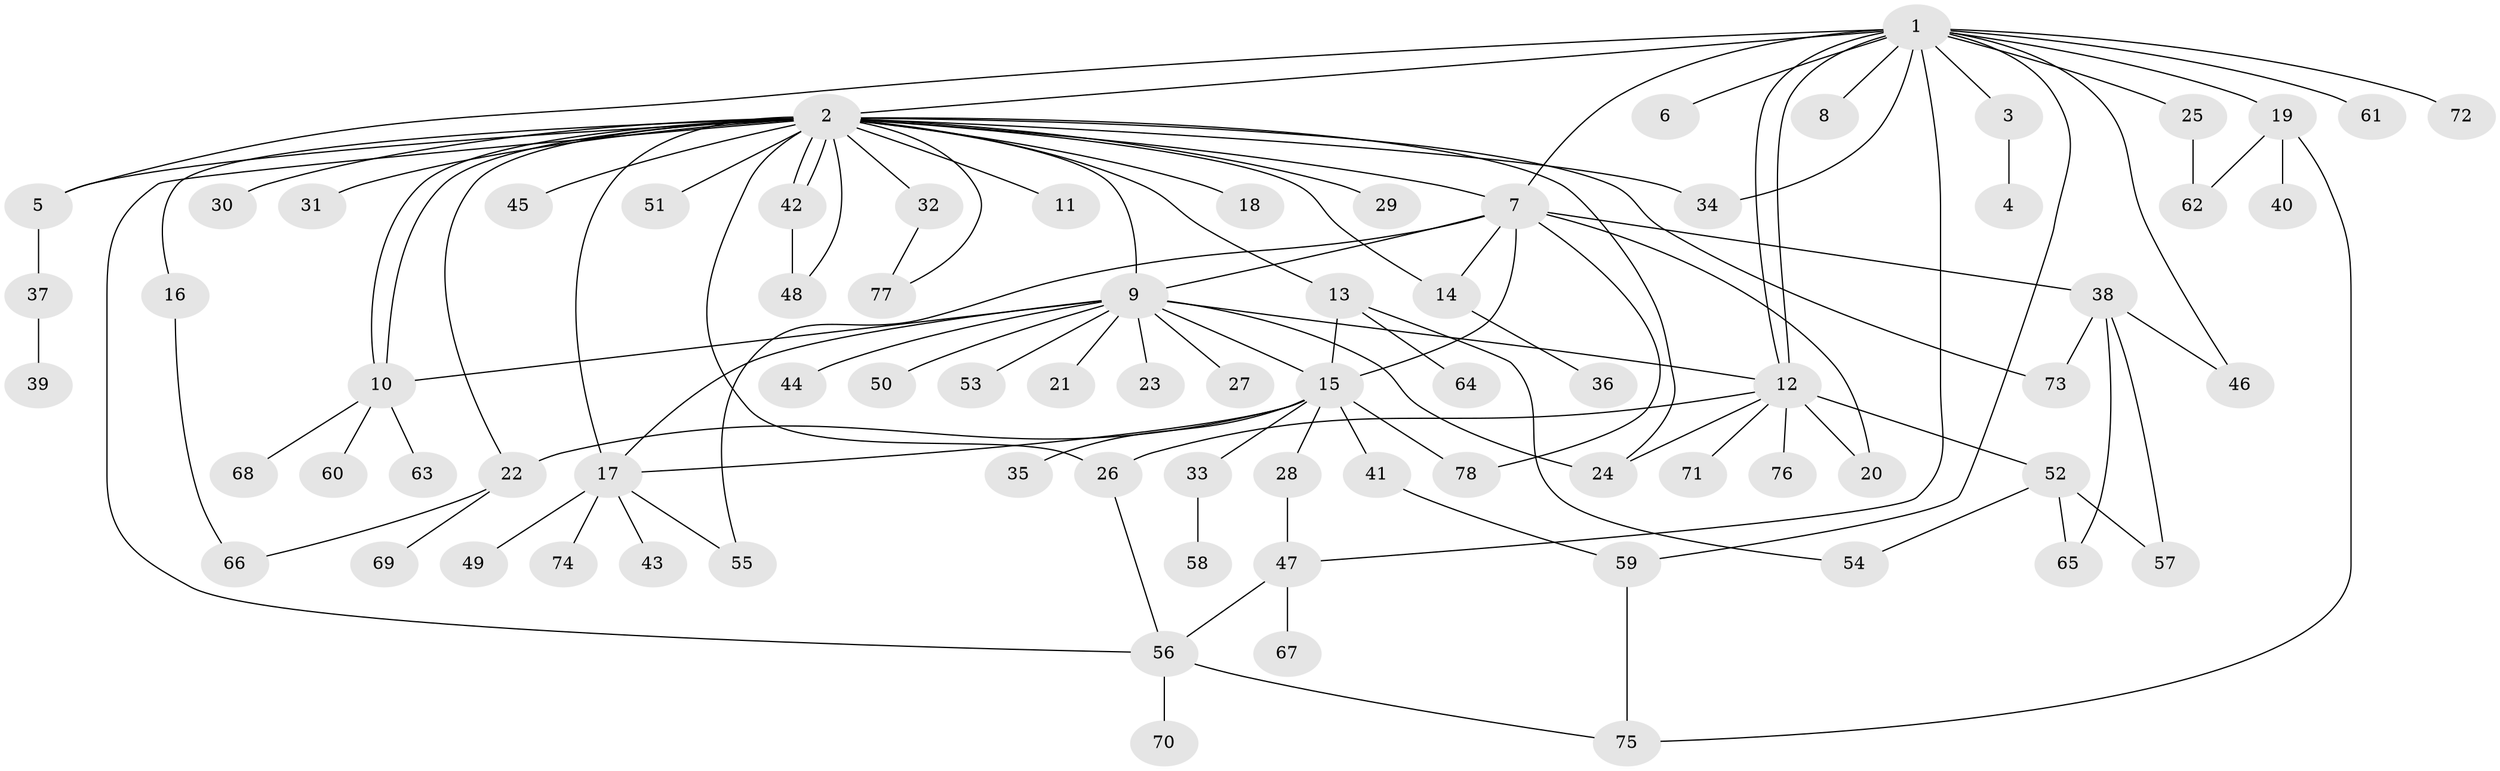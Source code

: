 // Generated by graph-tools (version 1.1) at 2025/50/03/09/25 03:50:00]
// undirected, 78 vertices, 113 edges
graph export_dot {
graph [start="1"]
  node [color=gray90,style=filled];
  1;
  2;
  3;
  4;
  5;
  6;
  7;
  8;
  9;
  10;
  11;
  12;
  13;
  14;
  15;
  16;
  17;
  18;
  19;
  20;
  21;
  22;
  23;
  24;
  25;
  26;
  27;
  28;
  29;
  30;
  31;
  32;
  33;
  34;
  35;
  36;
  37;
  38;
  39;
  40;
  41;
  42;
  43;
  44;
  45;
  46;
  47;
  48;
  49;
  50;
  51;
  52;
  53;
  54;
  55;
  56;
  57;
  58;
  59;
  60;
  61;
  62;
  63;
  64;
  65;
  66;
  67;
  68;
  69;
  70;
  71;
  72;
  73;
  74;
  75;
  76;
  77;
  78;
  1 -- 2;
  1 -- 3;
  1 -- 5;
  1 -- 6;
  1 -- 7;
  1 -- 8;
  1 -- 12;
  1 -- 12;
  1 -- 19;
  1 -- 25;
  1 -- 34;
  1 -- 46;
  1 -- 47;
  1 -- 59;
  1 -- 61;
  1 -- 72;
  2 -- 5;
  2 -- 7;
  2 -- 9;
  2 -- 10;
  2 -- 10;
  2 -- 11;
  2 -- 13;
  2 -- 14;
  2 -- 16;
  2 -- 17;
  2 -- 18;
  2 -- 22;
  2 -- 24;
  2 -- 26;
  2 -- 29;
  2 -- 30;
  2 -- 31;
  2 -- 32;
  2 -- 34;
  2 -- 42;
  2 -- 42;
  2 -- 45;
  2 -- 48;
  2 -- 51;
  2 -- 56;
  2 -- 73;
  2 -- 77;
  3 -- 4;
  5 -- 37;
  7 -- 9;
  7 -- 14;
  7 -- 15;
  7 -- 20;
  7 -- 38;
  7 -- 55;
  7 -- 78;
  9 -- 10;
  9 -- 12;
  9 -- 15;
  9 -- 17;
  9 -- 21;
  9 -- 23;
  9 -- 24;
  9 -- 27;
  9 -- 44;
  9 -- 50;
  9 -- 53;
  10 -- 60;
  10 -- 63;
  10 -- 68;
  12 -- 20;
  12 -- 24;
  12 -- 26;
  12 -- 52;
  12 -- 71;
  12 -- 76;
  13 -- 15;
  13 -- 54;
  13 -- 64;
  14 -- 36;
  15 -- 17;
  15 -- 22;
  15 -- 28;
  15 -- 33;
  15 -- 35;
  15 -- 41;
  15 -- 78;
  16 -- 66;
  17 -- 43;
  17 -- 49;
  17 -- 55;
  17 -- 74;
  19 -- 40;
  19 -- 62;
  19 -- 75;
  22 -- 66;
  22 -- 69;
  25 -- 62;
  26 -- 56;
  28 -- 47;
  32 -- 77;
  33 -- 58;
  37 -- 39;
  38 -- 46;
  38 -- 57;
  38 -- 65;
  38 -- 73;
  41 -- 59;
  42 -- 48;
  47 -- 56;
  47 -- 67;
  52 -- 54;
  52 -- 57;
  52 -- 65;
  56 -- 70;
  56 -- 75;
  59 -- 75;
}
